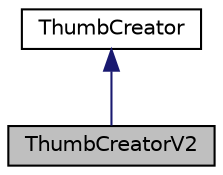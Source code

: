 digraph "ThumbCreatorV2"
{
  edge [fontname="Helvetica",fontsize="10",labelfontname="Helvetica",labelfontsize="10"];
  node [fontname="Helvetica",fontsize="10",shape=record];
  Node0 [label="ThumbCreatorV2",height=0.2,width=0.4,color="black", fillcolor="grey75", style="filled", fontcolor="black"];
  Node1 -> Node0 [dir="back",color="midnightblue",fontsize="10",style="solid",fontname="Helvetica"];
  Node1 [label="ThumbCreator",height=0.2,width=0.4,color="black", fillcolor="white", style="filled",URL="$classThumbCreator.html",tooltip="Base class for thumbnail generator plugins. "];
}
